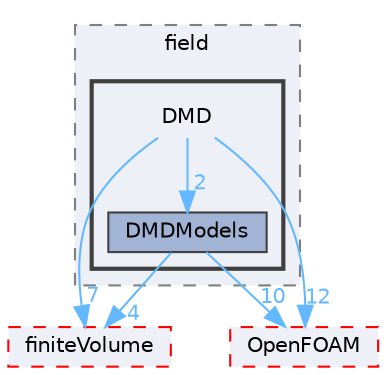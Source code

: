 digraph "src/functionObjects/field/DMD"
{
 // LATEX_PDF_SIZE
  bgcolor="transparent";
  edge [fontname=Helvetica,fontsize=10,labelfontname=Helvetica,labelfontsize=10];
  node [fontname=Helvetica,fontsize=10,shape=box,height=0.2,width=0.4];
  compound=true
  subgraph clusterdir_bae024cac12ddc6733a616261920a91f {
    graph [ bgcolor="#edf0f7", pencolor="grey50", label="field", fontname=Helvetica,fontsize=10 style="filled,dashed", URL="dir_bae024cac12ddc6733a616261920a91f.html",tooltip=""]
  subgraph clusterdir_675c4cb4f22bf6610c19d117e7806a77 {
    graph [ bgcolor="#edf0f7", pencolor="grey25", label="", fontname=Helvetica,fontsize=10 style="filled,bold", URL="dir_675c4cb4f22bf6610c19d117e7806a77.html",tooltip=""]
    dir_675c4cb4f22bf6610c19d117e7806a77 [shape=plaintext, label="DMD"];
  dir_e8097c01d6e2dce06f6f09e45eda10e2 [label="DMDModels", fillcolor="#a2b4d6", color="grey25", style="filled", URL="dir_e8097c01d6e2dce06f6f09e45eda10e2.html",tooltip=""];
  }
  }
  dir_9bd15774b555cf7259a6fa18f99fe99b [label="finiteVolume", fillcolor="#edf0f7", color="red", style="filled,dashed", URL="dir_9bd15774b555cf7259a6fa18f99fe99b.html",tooltip=""];
  dir_c5473ff19b20e6ec4dfe5c310b3778a8 [label="OpenFOAM", fillcolor="#edf0f7", color="red", style="filled,dashed", URL="dir_c5473ff19b20e6ec4dfe5c310b3778a8.html",tooltip=""];
  dir_675c4cb4f22bf6610c19d117e7806a77->dir_9bd15774b555cf7259a6fa18f99fe99b [headlabel="7", labeldistance=1.5 headhref="dir_000994_001387.html" href="dir_000994_001387.html" color="steelblue1" fontcolor="steelblue1"];
  dir_675c4cb4f22bf6610c19d117e7806a77->dir_c5473ff19b20e6ec4dfe5c310b3778a8 [headlabel="12", labeldistance=1.5 headhref="dir_000994_002695.html" href="dir_000994_002695.html" color="steelblue1" fontcolor="steelblue1"];
  dir_675c4cb4f22bf6610c19d117e7806a77->dir_e8097c01d6e2dce06f6f09e45eda10e2 [headlabel="2", labeldistance=1.5 headhref="dir_000994_000996.html" href="dir_000994_000996.html" color="steelblue1" fontcolor="steelblue1"];
  dir_e8097c01d6e2dce06f6f09e45eda10e2->dir_9bd15774b555cf7259a6fa18f99fe99b [headlabel="4", labeldistance=1.5 headhref="dir_000996_001387.html" href="dir_000996_001387.html" color="steelblue1" fontcolor="steelblue1"];
  dir_e8097c01d6e2dce06f6f09e45eda10e2->dir_c5473ff19b20e6ec4dfe5c310b3778a8 [headlabel="10", labeldistance=1.5 headhref="dir_000996_002695.html" href="dir_000996_002695.html" color="steelblue1" fontcolor="steelblue1"];
}
